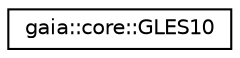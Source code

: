 digraph G
{
  edge [fontname="Helvetica",fontsize="10",labelfontname="Helvetica",labelfontsize="10"];
  node [fontname="Helvetica",fontsize="10",shape=record];
  rankdir=LR;
  Node1 [label="gaia::core::GLES10",height=0.2,width=0.4,color="black", fillcolor="white", style="filled",URL="$d6/d20/classgaia_1_1core_1_1_g_l_e_s10.html"];
}
